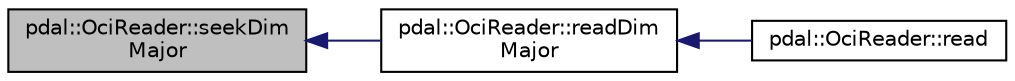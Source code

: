digraph "pdal::OciReader::seekDimMajor"
{
  edge [fontname="Helvetica",fontsize="10",labelfontname="Helvetica",labelfontsize="10"];
  node [fontname="Helvetica",fontsize="10",shape=record];
  rankdir="LR";
  Node1 [label="pdal::OciReader::seekDim\lMajor",height=0.2,width=0.4,color="black", fillcolor="grey75", style="filled", fontcolor="black"];
  Node1 -> Node2 [dir="back",color="midnightblue",fontsize="10",style="solid",fontname="Helvetica"];
  Node2 [label="pdal::OciReader::readDim\lMajor",height=0.2,width=0.4,color="black", fillcolor="white", style="filled",URL="$classpdal_1_1OciReader.html#a0eabcf13dadb1f8adea54c91c86eb2bc"];
  Node2 -> Node3 [dir="back",color="midnightblue",fontsize="10",style="solid",fontname="Helvetica"];
  Node3 [label="pdal::OciReader::read",height=0.2,width=0.4,color="black", fillcolor="white", style="filled",URL="$classpdal_1_1OciReader.html#ae697d44314c547c0e8458505c060448b"];
}

